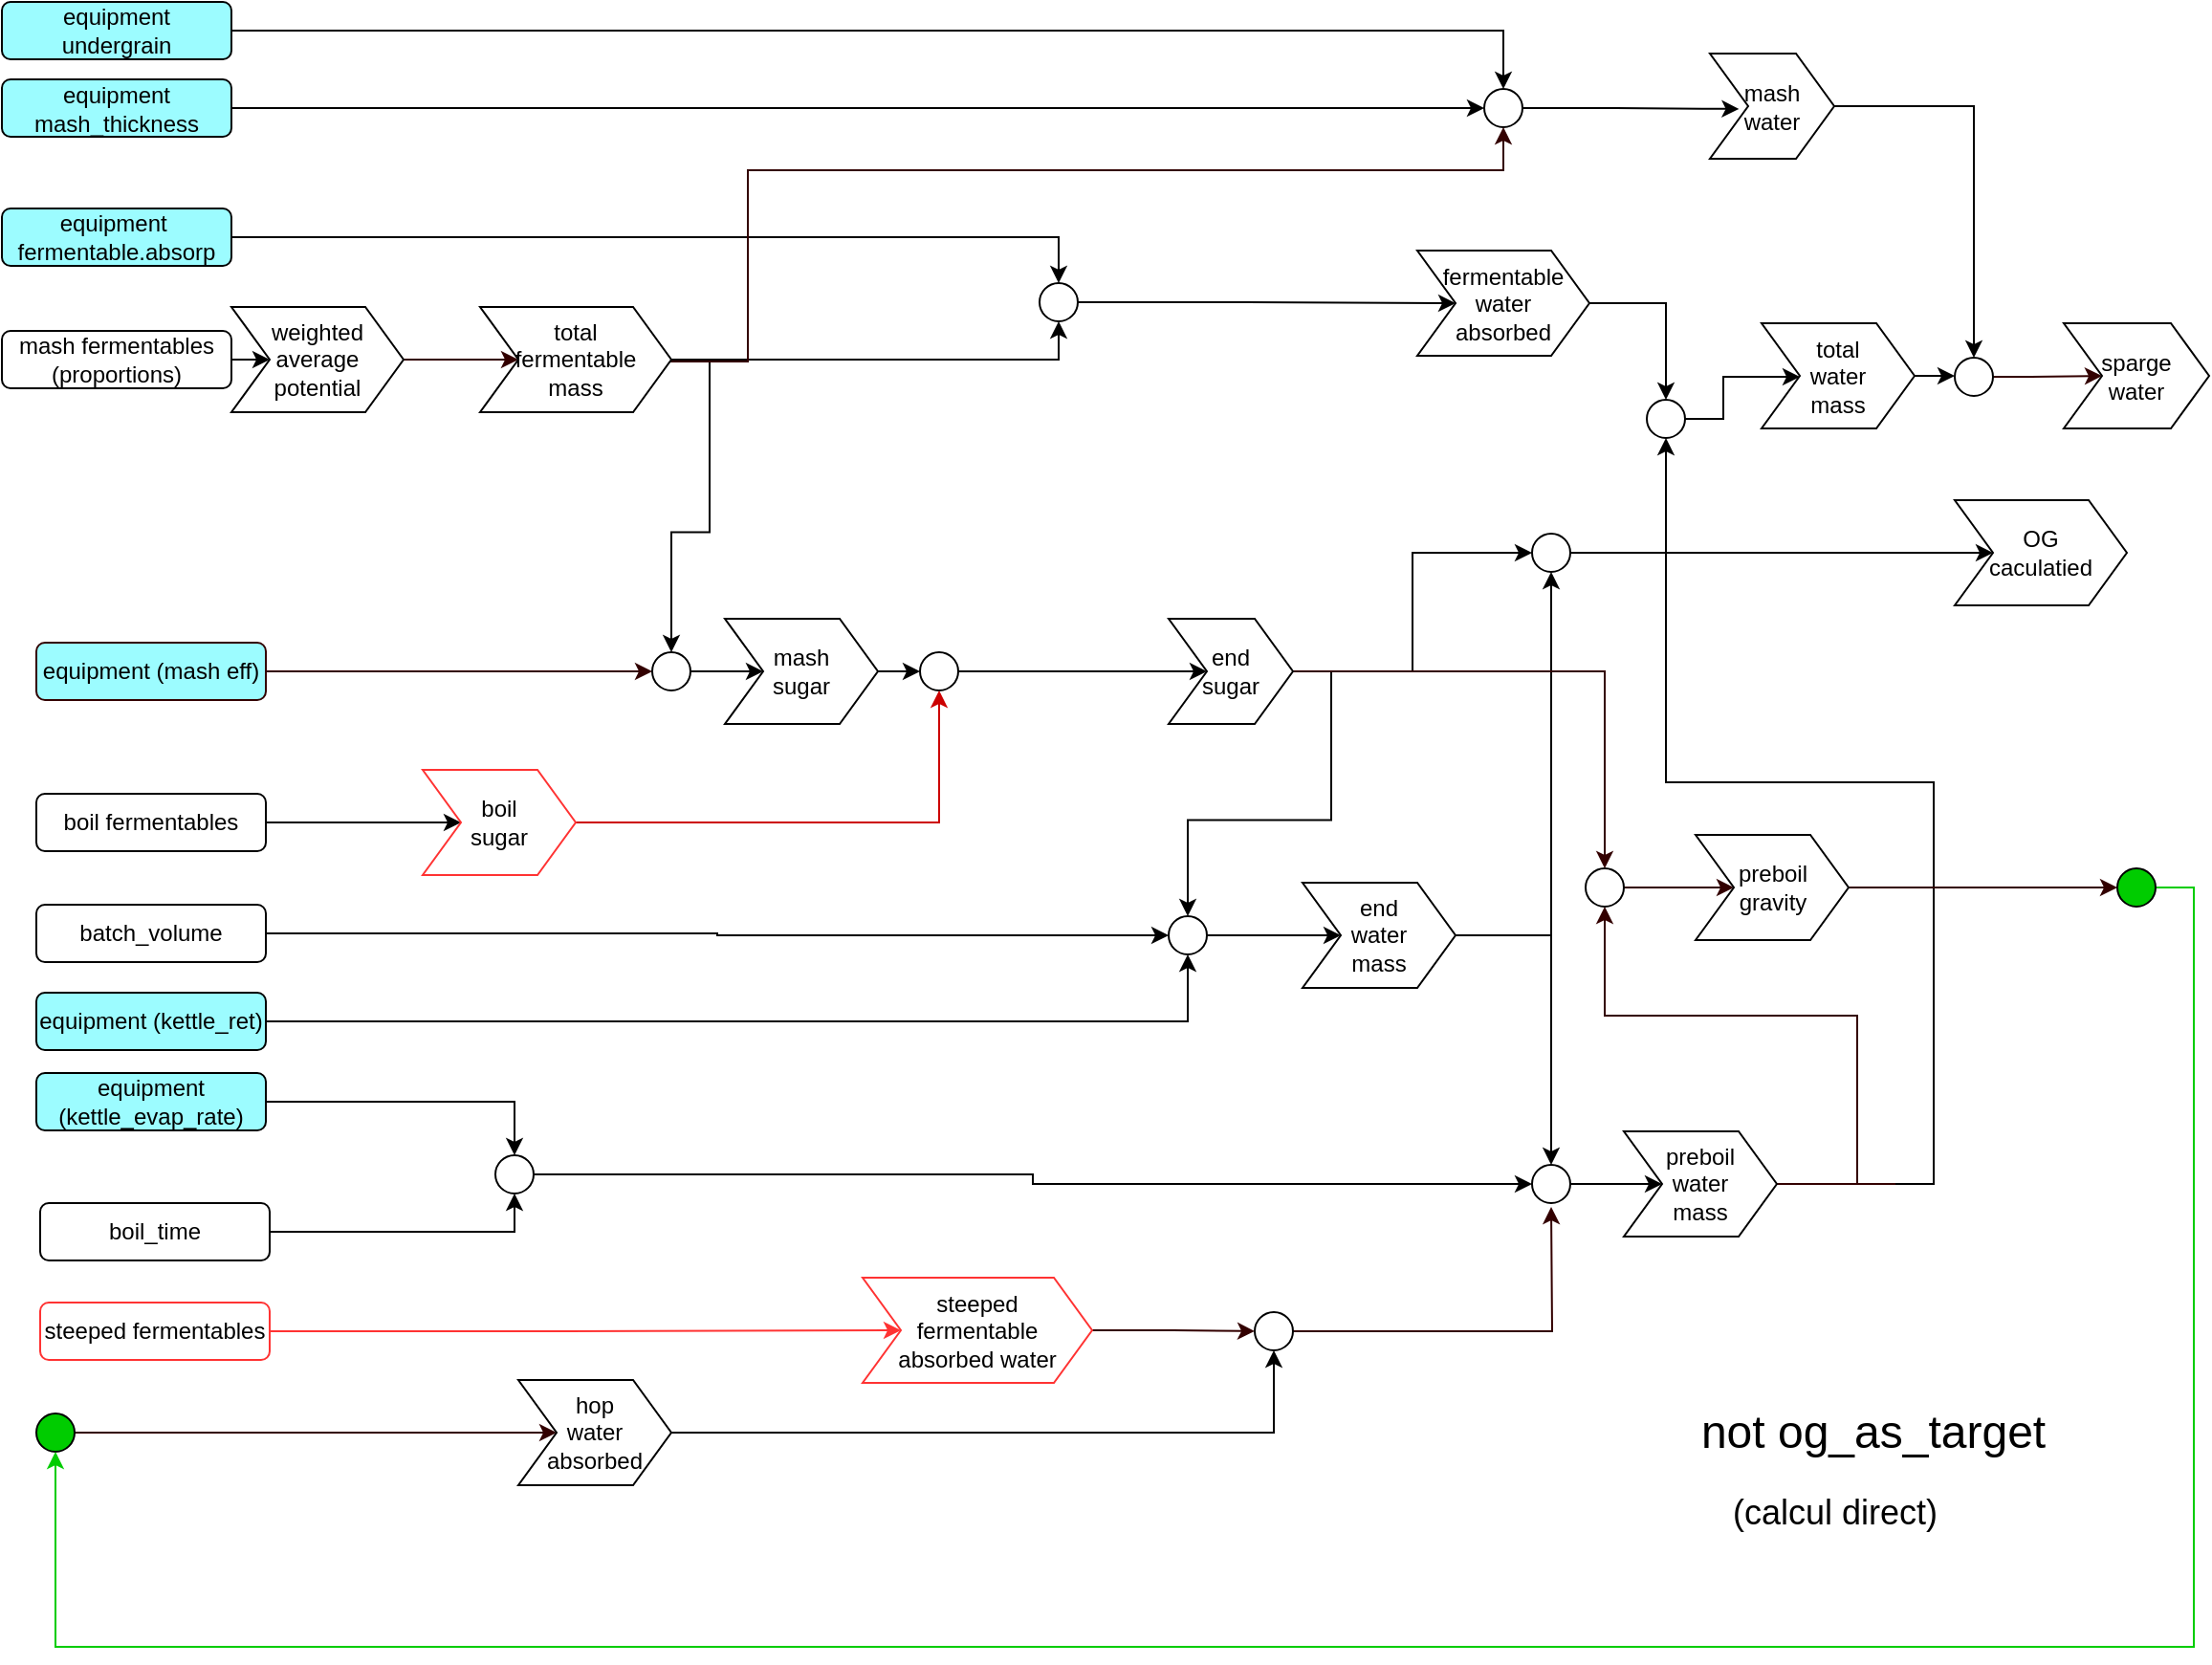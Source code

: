 <mxfile version="20.8.10" type="device"><diagram name="Page-1" id="UK92FLJM5E5KRSDCl4uf"><mxGraphModel dx="6755" dy="1198" grid="1" gridSize="10" guides="1" tooltips="1" connect="1" arrows="1" fold="1" page="1" pageScale="1" pageWidth="4681" pageHeight="3300" math="0" shadow="0"><root><mxCell id="0"/><mxCell id="1" parent="0"/><mxCell id="c7yQiRb9yZstu8F2rjs9-20" style="edgeStyle=orthogonalEdgeStyle;rounded=0;orthogonalLoop=1;jettySize=auto;html=1;exitX=1;exitY=0.5;exitDx=0;exitDy=0;entryX=0;entryY=0.5;entryDx=0;entryDy=0;" parent="1" source="toqTpZiouw5fdcBFC_iM-5" target="toqTpZiouw5fdcBFC_iM-24" edge="1"><mxGeometry relative="1" as="geometry"/></mxCell><mxCell id="toqTpZiouw5fdcBFC_iM-5" value="batch_volume" style="rounded=1;whiteSpace=wrap;html=1;" parent="1" vertex="1"><mxGeometry x="-122" y="502" width="120" height="30" as="geometry"/></mxCell><mxCell id="zL6QI6eJ9QUYNzku-x-0-8" style="edgeStyle=orthogonalEdgeStyle;rounded=0;orthogonalLoop=1;jettySize=auto;html=1;exitX=1;exitY=0.5;exitDx=0;exitDy=0;" parent="1" source="c7yQiRb9yZstu8F2rjs9-13" target="toqTpZiouw5fdcBFC_iM-24" edge="1"><mxGeometry relative="1" as="geometry"><mxPoint x="560" y="338" as="sourcePoint"/></mxGeometry></mxCell><mxCell id="zL6QI6eJ9QUYNzku-x-0-37" style="edgeStyle=orthogonalEdgeStyle;rounded=0;orthogonalLoop=1;jettySize=auto;html=1;exitX=1;exitY=0.5;exitDx=0;exitDy=0;entryX=0;entryY=0.5;entryDx=0;entryDy=0;" parent="1" source="c7yQiRb9yZstu8F2rjs9-13" target="toqTpZiouw5fdcBFC_iM-56" edge="1"><mxGeometry relative="1" as="geometry"><mxPoint x="560" y="338" as="sourcePoint"/></mxGeometry></mxCell><mxCell id="zL6QI6eJ9QUYNzku-x-0-2" style="edgeStyle=orthogonalEdgeStyle;rounded=0;orthogonalLoop=1;jettySize=auto;html=1;exitX=1;exitY=0.5;exitDx=0;exitDy=0;entryX=0.5;entryY=1;entryDx=0;entryDy=0;" parent="1" source="toqTpZiouw5fdcBFC_iM-9" target="toqTpZiouw5fdcBFC_iM-24" edge="1"><mxGeometry relative="1" as="geometry"><mxPoint x="598" y="378" as="targetPoint"/></mxGeometry></mxCell><mxCell id="toqTpZiouw5fdcBFC_iM-9" value="equipment (kettle_ret)" style="rounded=1;whiteSpace=wrap;html=1;fillColor=#9CFCFF;" parent="1" vertex="1"><mxGeometry x="-122" y="548" width="120" height="30" as="geometry"/></mxCell><mxCell id="zL6QI6eJ9QUYNzku-x-0-30" style="edgeStyle=orthogonalEdgeStyle;rounded=0;orthogonalLoop=1;jettySize=auto;html=1;exitX=1;exitY=0.5;exitDx=0;exitDy=0;" parent="1" source="toqTpZiouw5fdcBFC_iM-16" target="c7yQiRb9yZstu8F2rjs9-8" edge="1"><mxGeometry relative="1" as="geometry"><mxPoint x="500" y="198.0" as="targetPoint"/></mxGeometry></mxCell><mxCell id="toqTpZiouw5fdcBFC_iM-16" value="" style="ellipse;whiteSpace=wrap;html=1;aspect=fixed;" parent="1" vertex="1"><mxGeometry x="402.5" y="177" width="20" height="20" as="geometry"/></mxCell><mxCell id="zL6QI6eJ9QUYNzku-x-0-4" style="edgeStyle=orthogonalEdgeStyle;rounded=0;orthogonalLoop=1;jettySize=auto;html=1;exitX=1;exitY=0.5;exitDx=0;exitDy=0;entryX=0;entryY=0.5;entryDx=0;entryDy=0;" parent="1" source="toqTpZiouw5fdcBFC_iM-22" target="c7yQiRb9yZstu8F2rjs9-25" edge="1"><mxGeometry relative="1" as="geometry"><mxPoint x="48" y="459" as="targetPoint"/></mxGeometry></mxCell><mxCell id="toqTpZiouw5fdcBFC_iM-22" value="boil fermentables" style="rounded=1;whiteSpace=wrap;html=1;" parent="1" vertex="1"><mxGeometry x="-122" y="444" width="120" height="30" as="geometry"/></mxCell><mxCell id="c7yQiRb9yZstu8F2rjs9-2" style="edgeStyle=orthogonalEdgeStyle;rounded=0;orthogonalLoop=1;jettySize=auto;html=1;exitX=1;exitY=0.5;exitDx=0;exitDy=0;entryX=0;entryY=0.5;entryDx=0;entryDy=0;" parent="1" source="c7yQiRb9yZstu8F2rjs9-10" target="zL6QI6eJ9QUYNzku-x-0-3" edge="1"><mxGeometry relative="1" as="geometry"><mxPoint x="370" y="380" as="sourcePoint"/></mxGeometry></mxCell><mxCell id="zL6QI6eJ9QUYNzku-x-0-9" style="edgeStyle=orthogonalEdgeStyle;rounded=0;orthogonalLoop=1;jettySize=auto;html=1;exitX=1;exitY=0.5;exitDx=0;exitDy=0;entryX=0;entryY=0.5;entryDx=0;entryDy=0;" parent="1" source="toqTpZiouw5fdcBFC_iM-24" target="c7yQiRb9yZstu8F2rjs9-31" edge="1"><mxGeometry relative="1" as="geometry"><mxPoint x="535" y="518" as="targetPoint"/></mxGeometry></mxCell><mxCell id="toqTpZiouw5fdcBFC_iM-24" value="" style="ellipse;whiteSpace=wrap;html=1;aspect=fixed;" parent="1" vertex="1"><mxGeometry x="470" y="508" width="20" height="20" as="geometry"/></mxCell><mxCell id="uwnTgRkS1WWYYs-baZg_-2" style="edgeStyle=orthogonalEdgeStyle;rounded=0;orthogonalLoop=1;jettySize=auto;html=1;exitX=1;exitY=0.5;exitDx=0;exitDy=0;entryX=0;entryY=0.5;entryDx=0;entryDy=0;" parent="1" source="toqTpZiouw5fdcBFC_iM-31" target="c7yQiRb9yZstu8F2rjs9-1" edge="1"><mxGeometry relative="1" as="geometry"><mxPoint x="-2" y="228" as="targetPoint"/></mxGeometry></mxCell><mxCell id="toqTpZiouw5fdcBFC_iM-31" value="mash fermentables (proportions)" style="rounded=1;whiteSpace=wrap;html=1;" parent="1" vertex="1"><mxGeometry x="-140" y="202" width="120" height="30" as="geometry"/></mxCell><mxCell id="c7yQiRb9yZstu8F2rjs9-27" style="edgeStyle=orthogonalEdgeStyle;rounded=0;orthogonalLoop=1;jettySize=auto;html=1;exitX=1;exitY=0.5;exitDx=0;exitDy=0;entryX=0;entryY=0.5;entryDx=0;entryDy=0;strokeColor=#330000;" parent="1" source="toqTpZiouw5fdcBFC_iM-32" target="toqTpZiouw5fdcBFC_iM-33" edge="1"><mxGeometry relative="1" as="geometry"/></mxCell><mxCell id="toqTpZiouw5fdcBFC_iM-32" value="equipment (mash eff)" style="rounded=1;whiteSpace=wrap;html=1;fillColor=#9CFCFF;strokeColor=#330000;" parent="1" vertex="1"><mxGeometry x="-122" y="365" width="120" height="30" as="geometry"/></mxCell><mxCell id="uwnTgRkS1WWYYs-baZg_-6" style="edgeStyle=orthogonalEdgeStyle;rounded=0;orthogonalLoop=1;jettySize=auto;html=1;exitX=1;exitY=0.5;exitDx=0;exitDy=0;entryX=0;entryY=0.5;entryDx=0;entryDy=0;" parent="1" source="toqTpZiouw5fdcBFC_iM-33" target="c7yQiRb9yZstu8F2rjs9-10" edge="1"><mxGeometry relative="1" as="geometry"><mxPoint x="292" y="381" as="targetPoint"/></mxGeometry></mxCell><mxCell id="toqTpZiouw5fdcBFC_iM-33" value="" style="ellipse;whiteSpace=wrap;html=1;aspect=fixed;" parent="1" vertex="1"><mxGeometry x="200" y="370" width="20" height="20" as="geometry"/></mxCell><mxCell id="uwnTgRkS1WWYYs-baZg_-4" style="edgeStyle=orthogonalEdgeStyle;rounded=0;orthogonalLoop=1;jettySize=auto;html=1;exitX=1;exitY=0.5;exitDx=0;exitDy=0;entryX=0.5;entryY=0;entryDx=0;entryDy=0;" parent="1" source="c7yQiRb9yZstu8F2rjs9-3" target="toqTpZiouw5fdcBFC_iM-33" edge="1"><mxGeometry relative="1" as="geometry"><mxPoint x="189.0" y="248" as="sourcePoint"/></mxGeometry></mxCell><mxCell id="zL6QI6eJ9QUYNzku-x-0-29" style="edgeStyle=orthogonalEdgeStyle;rounded=0;orthogonalLoop=1;jettySize=auto;html=1;exitX=1;exitY=0.5;exitDx=0;exitDy=0;entryX=0.5;entryY=1;entryDx=0;entryDy=0;" parent="1" source="c7yQiRb9yZstu8F2rjs9-3" target="toqTpZiouw5fdcBFC_iM-16" edge="1"><mxGeometry relative="1" as="geometry"><mxPoint x="189.0" y="248" as="sourcePoint"/></mxGeometry></mxCell><mxCell id="zL6QI6eJ9QUYNzku-x-0-13" style="edgeStyle=orthogonalEdgeStyle;rounded=0;orthogonalLoop=1;jettySize=auto;html=1;exitX=1;exitY=0.5;exitDx=0;exitDy=0;entryX=0.5;entryY=0;entryDx=0;entryDy=0;" parent="1" source="c7yQiRb9yZstu8F2rjs9-31" target="zL6QI6eJ9QUYNzku-x-0-12" edge="1"><mxGeometry relative="1" as="geometry"><mxPoint x="605.0" y="518" as="sourcePoint"/></mxGeometry></mxCell><mxCell id="zL6QI6eJ9QUYNzku-x-0-38" style="edgeStyle=orthogonalEdgeStyle;rounded=0;orthogonalLoop=1;jettySize=auto;html=1;exitX=1;exitY=0.5;exitDx=0;exitDy=0;entryX=0.5;entryY=1;entryDx=0;entryDy=0;" parent="1" source="c7yQiRb9yZstu8F2rjs9-31" target="toqTpZiouw5fdcBFC_iM-56" edge="1"><mxGeometry relative="1" as="geometry"><mxPoint x="880" y="378" as="targetPoint"/><mxPoint x="605.0" y="518" as="sourcePoint"/><Array as="points"><mxPoint x="670" y="518"/></Array></mxGeometry></mxCell><mxCell id="toqTpZiouw5fdcBFC_iM-69" style="edgeStyle=orthogonalEdgeStyle;rounded=0;orthogonalLoop=1;jettySize=auto;html=1;exitX=1;exitY=0.5;exitDx=0;exitDy=0;entryX=0.5;entryY=0;entryDx=0;entryDy=0;" parent="1" source="c7yQiRb9yZstu8F2rjs9-8" target="toqTpZiouw5fdcBFC_iM-68" edge="1"><mxGeometry relative="1" as="geometry"><mxPoint x="560" y="198.0" as="sourcePoint"/></mxGeometry></mxCell><mxCell id="zL6QI6eJ9QUYNzku-x-0-28" style="edgeStyle=orthogonalEdgeStyle;rounded=0;orthogonalLoop=1;jettySize=auto;html=1;exitX=1;exitY=0.5;exitDx=0;exitDy=0;" parent="1" source="toqTpZiouw5fdcBFC_iM-55" target="toqTpZiouw5fdcBFC_iM-16" edge="1"><mxGeometry relative="1" as="geometry"/></mxCell><mxCell id="toqTpZiouw5fdcBFC_iM-55" value="equipment&amp;nbsp;&lt;br&gt;fermentable.absorp&lt;br&gt;" style="rounded=1;whiteSpace=wrap;html=1;fillColor=#9CFCFF;" parent="1" vertex="1"><mxGeometry x="-140" y="138" width="120" height="30" as="geometry"/></mxCell><mxCell id="zL6QI6eJ9QUYNzku-x-0-40" style="edgeStyle=orthogonalEdgeStyle;rounded=0;orthogonalLoop=1;jettySize=auto;html=1;exitX=1;exitY=0.5;exitDx=0;exitDy=0;" parent="1" source="toqTpZiouw5fdcBFC_iM-56" target="c7yQiRb9yZstu8F2rjs9-19" edge="1"><mxGeometry relative="1" as="geometry"><mxPoint x="870.0" y="338" as="targetPoint"/></mxGeometry></mxCell><mxCell id="toqTpZiouw5fdcBFC_iM-56" value="" style="ellipse;whiteSpace=wrap;html=1;aspect=fixed;" parent="1" vertex="1"><mxGeometry x="660" y="308" width="20" height="20" as="geometry"/></mxCell><mxCell id="zL6QI6eJ9QUYNzku-x-0-17" style="edgeStyle=orthogonalEdgeStyle;rounded=0;orthogonalLoop=1;jettySize=auto;html=1;exitX=1;exitY=0.5;exitDx=0;exitDy=0;entryX=0.5;entryY=0;entryDx=0;entryDy=0;" parent="1" source="toqTpZiouw5fdcBFC_iM-60" target="Nu3i2_rFIeKhpyWqW1h5-23" edge="1"><mxGeometry relative="1" as="geometry"/></mxCell><mxCell id="toqTpZiouw5fdcBFC_iM-60" value="equipment (kettle_evap_rate)" style="rounded=1;whiteSpace=wrap;html=1;fillColor=#9CFCFF;" parent="1" vertex="1"><mxGeometry x="-122" y="590" width="120" height="30" as="geometry"/></mxCell><mxCell id="zL6QI6eJ9QUYNzku-x-0-18" style="edgeStyle=orthogonalEdgeStyle;rounded=0;orthogonalLoop=1;jettySize=auto;html=1;exitX=1;exitY=0.5;exitDx=0;exitDy=0;entryX=0.5;entryY=1;entryDx=0;entryDy=0;" parent="1" source="toqTpZiouw5fdcBFC_iM-61" target="Nu3i2_rFIeKhpyWqW1h5-23" edge="1"><mxGeometry relative="1" as="geometry"/></mxCell><mxCell id="toqTpZiouw5fdcBFC_iM-61" value="boil_time" style="rounded=1;whiteSpace=wrap;html=1;" parent="1" vertex="1"><mxGeometry x="-120" y="658" width="120" height="30" as="geometry"/></mxCell><mxCell id="toqTpZiouw5fdcBFC_iM-70" style="edgeStyle=orthogonalEdgeStyle;rounded=0;orthogonalLoop=1;jettySize=auto;html=1;exitX=1;exitY=0.5;exitDx=0;exitDy=0;entryX=0.5;entryY=1;entryDx=0;entryDy=0;" parent="1" source="c7yQiRb9yZstu8F2rjs9-32" target="toqTpZiouw5fdcBFC_iM-68" edge="1"><mxGeometry relative="1" as="geometry"><Array as="points"><mxPoint x="850" y="648"/><mxPoint x="870" y="648"/><mxPoint x="870" y="438"/><mxPoint x="730" y="438"/></Array><mxPoint x="778" y="648" as="sourcePoint"/></mxGeometry></mxCell><mxCell id="_QiG28qDlxJxerxu8wbv-6" style="edgeStyle=orthogonalEdgeStyle;rounded=0;orthogonalLoop=1;jettySize=auto;html=1;exitX=1;exitY=0.5;exitDx=0;exitDy=0;entryX=0.5;entryY=1;entryDx=0;entryDy=0;strokeColor=#330000;" parent="1" source="c7yQiRb9yZstu8F2rjs9-32" target="_QiG28qDlxJxerxu8wbv-1" edge="1"><mxGeometry relative="1" as="geometry"><mxPoint x="778" y="648" as="sourcePoint"/><Array as="points"><mxPoint x="850" y="648"/><mxPoint x="830" y="648"/><mxPoint x="830" y="560"/><mxPoint x="698" y="560"/></Array></mxGeometry></mxCell><mxCell id="toqTpZiouw5fdcBFC_iM-73" style="edgeStyle=orthogonalEdgeStyle;rounded=0;orthogonalLoop=1;jettySize=auto;html=1;exitX=1;exitY=0.5;exitDx=0;exitDy=0;entryX=0;entryY=0.5;entryDx=0;entryDy=0;" parent="1" source="toqTpZiouw5fdcBFC_iM-68" target="c7yQiRb9yZstu8F2rjs9-17" edge="1"><mxGeometry relative="1" as="geometry"><mxPoint x="788" y="248" as="targetPoint"/><Array as="points"><mxPoint x="760" y="248"/><mxPoint x="760" y="226"/><mxPoint x="800" y="226"/></Array></mxGeometry></mxCell><mxCell id="toqTpZiouw5fdcBFC_iM-68" value="" style="ellipse;whiteSpace=wrap;html=1;aspect=fixed;" parent="1" vertex="1"><mxGeometry x="720" y="238" width="20" height="20" as="geometry"/></mxCell><mxCell id="toqTpZiouw5fdcBFC_iM-77" style="edgeStyle=orthogonalEdgeStyle;rounded=0;orthogonalLoop=1;jettySize=auto;html=1;exitX=1;exitY=0.5;exitDx=0;exitDy=0;entryX=0;entryY=0.5;entryDx=0;entryDy=0;" parent="1" source="toqTpZiouw5fdcBFC_iM-71" target="Nu3i2_rFIeKhpyWqW1h5-1" edge="1"><mxGeometry relative="1" as="geometry"><mxPoint x="748" y="238" as="targetPoint"/></mxGeometry></mxCell><mxCell id="toqTpZiouw5fdcBFC_iM-71" value="equipment&lt;br&gt;mash_thickness" style="rounded=1;whiteSpace=wrap;html=1;fillColor=#9CFCFF;" parent="1" vertex="1"><mxGeometry x="-140" y="70.5" width="120" height="30" as="geometry"/></mxCell><mxCell id="toqTpZiouw5fdcBFC_iM-76" style="edgeStyle=orthogonalEdgeStyle;rounded=0;orthogonalLoop=1;jettySize=auto;html=1;exitX=1;exitY=0.5;exitDx=0;exitDy=0;entryX=0;entryY=0.5;entryDx=0;entryDy=0;" parent="1" source="c7yQiRb9yZstu8F2rjs9-17" target="toqTpZiouw5fdcBFC_iM-74" edge="1"><mxGeometry relative="1" as="geometry"><mxPoint x="848" y="248" as="sourcePoint"/></mxGeometry></mxCell><mxCell id="2nvm1a71lcD0mOGB-sYt-1" style="edgeStyle=orthogonalEdgeStyle;rounded=0;orthogonalLoop=1;jettySize=auto;html=1;exitX=1;exitY=0.5;exitDx=0;exitDy=0;entryX=0;entryY=0.5;entryDx=0;entryDy=0;strokeColor=#330000;" parent="1" source="toqTpZiouw5fdcBFC_iM-74" target="c7yQiRb9yZstu8F2rjs9-18" edge="1"><mxGeometry relative="1" as="geometry"/></mxCell><mxCell id="toqTpZiouw5fdcBFC_iM-74" value="" style="ellipse;whiteSpace=wrap;html=1;aspect=fixed;" parent="1" vertex="1"><mxGeometry x="881" y="216" width="20" height="20" as="geometry"/></mxCell><mxCell id="Nu3i2_rFIeKhpyWqW1h5-14" style="edgeStyle=orthogonalEdgeStyle;rounded=0;orthogonalLoop=1;jettySize=auto;html=1;exitX=1;exitY=0.5;exitDx=0;exitDy=0;entryX=0.5;entryY=0;entryDx=0;entryDy=0;" parent="1" source="c7yQiRb9yZstu8F2rjs9-15" target="toqTpZiouw5fdcBFC_iM-74" edge="1"><mxGeometry relative="1" as="geometry"><mxPoint x="807" y="83.0" as="sourcePoint"/></mxGeometry></mxCell><mxCell id="Nu3i2_rFIeKhpyWqW1h5-12" style="edgeStyle=orthogonalEdgeStyle;rounded=0;orthogonalLoop=1;jettySize=auto;html=1;exitX=1;exitY=0.5;exitDx=0;exitDy=0;entryX=0.234;entryY=0.527;entryDx=0;entryDy=0;entryPerimeter=0;" parent="1" source="Nu3i2_rFIeKhpyWqW1h5-1" target="c7yQiRb9yZstu8F2rjs9-15" edge="1"><mxGeometry relative="1" as="geometry"><mxPoint x="747" y="83.0" as="targetPoint"/></mxGeometry></mxCell><mxCell id="Nu3i2_rFIeKhpyWqW1h5-1" value="" style="ellipse;whiteSpace=wrap;html=1;aspect=fixed;" parent="1" vertex="1"><mxGeometry x="635" y="75.5" width="20" height="20" as="geometry"/></mxCell><mxCell id="Nu3i2_rFIeKhpyWqW1h5-10" style="edgeStyle=orthogonalEdgeStyle;rounded=0;orthogonalLoop=1;jettySize=auto;html=1;exitX=1;exitY=0.5;exitDx=0;exitDy=0;entryX=0.5;entryY=0;entryDx=0;entryDy=0;" parent="1" source="Nu3i2_rFIeKhpyWqW1h5-4" target="Nu3i2_rFIeKhpyWqW1h5-1" edge="1"><mxGeometry relative="1" as="geometry"/></mxCell><mxCell id="Nu3i2_rFIeKhpyWqW1h5-4" value="equipment&lt;br&gt;undergrain" style="rounded=1;whiteSpace=wrap;html=1;fillColor=#9CFCFF;" parent="1" vertex="1"><mxGeometry x="-140" y="30" width="120" height="30" as="geometry"/></mxCell><mxCell id="c7yQiRb9yZstu8F2rjs9-29" style="edgeStyle=orthogonalEdgeStyle;rounded=0;orthogonalLoop=1;jettySize=auto;html=1;exitX=1;exitY=0.5;exitDx=0;exitDy=0;entryX=0;entryY=0.5;entryDx=0;entryDy=0;strokeColor=#330000;" parent="1" source="Nu3i2_rFIeKhpyWqW1h5-20" target="c7yQiRb9yZstu8F2rjs9-28" edge="1"><mxGeometry relative="1" as="geometry"/></mxCell><mxCell id="Nu3i2_rFIeKhpyWqW1h5-20" value="" style="ellipse;whiteSpace=wrap;html=1;aspect=fixed;rotation=0;fillColor=#00CC00;" parent="1" vertex="1"><mxGeometry x="-122" y="768" width="20" height="20" as="geometry"/></mxCell><mxCell id="zL6QI6eJ9QUYNzku-x-0-22" style="edgeStyle=orthogonalEdgeStyle;rounded=0;orthogonalLoop=1;jettySize=auto;html=1;exitX=1;exitY=0.5;exitDx=0;exitDy=0;entryX=0.5;entryY=1;entryDx=0;entryDy=0;" parent="1" source="c7yQiRb9yZstu8F2rjs9-28" target="2nvm1a71lcD0mOGB-sYt-7" edge="1"><mxGeometry relative="1" as="geometry"><mxPoint x="318" y="778" as="sourcePoint"/></mxGeometry></mxCell><mxCell id="zL6QI6eJ9QUYNzku-x-0-20" style="edgeStyle=orthogonalEdgeStyle;rounded=0;orthogonalLoop=1;jettySize=auto;html=1;exitX=1;exitY=0.5;exitDx=0;exitDy=0;entryX=0;entryY=0.5;entryDx=0;entryDy=0;" parent="1" source="Nu3i2_rFIeKhpyWqW1h5-23" target="zL6QI6eJ9QUYNzku-x-0-12" edge="1"><mxGeometry relative="1" as="geometry"><mxPoint x="228" y="648" as="targetPoint"/></mxGeometry></mxCell><mxCell id="Nu3i2_rFIeKhpyWqW1h5-23" value="" style="ellipse;whiteSpace=wrap;html=1;aspect=fixed;" parent="1" vertex="1"><mxGeometry x="118" y="633" width="20" height="20" as="geometry"/></mxCell><mxCell id="zL6QI6eJ9QUYNzku-x-0-6" style="edgeStyle=orthogonalEdgeStyle;rounded=0;orthogonalLoop=1;jettySize=auto;html=1;exitX=1;exitY=0.5;exitDx=0;exitDy=0;" parent="1" source="zL6QI6eJ9QUYNzku-x-0-3" target="c7yQiRb9yZstu8F2rjs9-13" edge="1"><mxGeometry relative="1" as="geometry"><mxPoint x="400" y="380" as="targetPoint"/></mxGeometry></mxCell><mxCell id="zL6QI6eJ9QUYNzku-x-0-3" value="" style="ellipse;whiteSpace=wrap;html=1;aspect=fixed;" parent="1" vertex="1"><mxGeometry x="340" y="370" width="20" height="20" as="geometry"/></mxCell><mxCell id="zL6QI6eJ9QUYNzku-x-0-23" style="edgeStyle=orthogonalEdgeStyle;rounded=0;orthogonalLoop=1;jettySize=auto;html=1;exitX=1;exitY=0.5;exitDx=0;exitDy=0;entryX=0;entryY=0.5;entryDx=0;entryDy=0;" parent="1" source="zL6QI6eJ9QUYNzku-x-0-12" target="c7yQiRb9yZstu8F2rjs9-32" edge="1"><mxGeometry relative="1" as="geometry"><mxPoint x="708" y="648" as="targetPoint"/></mxGeometry></mxCell><mxCell id="zL6QI6eJ9QUYNzku-x-0-12" value="" style="ellipse;whiteSpace=wrap;html=1;aspect=fixed;rotation=0;" parent="1" vertex="1"><mxGeometry x="659.997" y="637.997" width="20" height="20" as="geometry"/></mxCell><mxCell id="TeiNZiW7qbtSY1QxX8Te-1" value="not og_as_target" style="text;html=1;align=center;verticalAlign=middle;resizable=0;points=[];autosize=1;strokeColor=none;fillColor=none;fontSize=24;" parent="1" vertex="1"><mxGeometry x="738" y="758" width="200" height="40" as="geometry"/></mxCell><mxCell id="TeiNZiW7qbtSY1QxX8Te-4" value="&lt;font style=&quot;font-size: 18px;&quot;&gt;(calcul direct)&lt;/font&gt;" style="text;html=1;align=center;verticalAlign=middle;resizable=0;points=[];autosize=1;strokeColor=none;fillColor=none;fontSize=24;" parent="1" vertex="1"><mxGeometry x="753" y="798" width="130" height="40" as="geometry"/></mxCell><mxCell id="_QiG28qDlxJxerxu8wbv-5" style="edgeStyle=orthogonalEdgeStyle;rounded=0;orthogonalLoop=1;jettySize=auto;html=1;exitX=1;exitY=0.5;exitDx=0;exitDy=0;entryX=0;entryY=0.5;entryDx=0;entryDy=0;strokeColor=#330000;" parent="1" source="_QiG28qDlxJxerxu8wbv-1" target="c7yQiRb9yZstu8F2rjs9-30" edge="1"><mxGeometry relative="1" as="geometry"><mxPoint x="758" y="503" as="targetPoint"/></mxGeometry></mxCell><mxCell id="_QiG28qDlxJxerxu8wbv-1" value="" style="ellipse;whiteSpace=wrap;html=1;aspect=fixed;" parent="1" vertex="1"><mxGeometry x="688" y="483" width="20" height="20" as="geometry"/></mxCell><mxCell id="hbeyoSCymLGnHPzFHWWQ-2" style="edgeStyle=orthogonalEdgeStyle;rounded=0;orthogonalLoop=1;jettySize=auto;html=1;exitX=1;exitY=0.5;exitDx=0;exitDy=0;entryX=0.5;entryY=1;entryDx=0;entryDy=0;strokeColor=#CC0000;" parent="1" source="c7yQiRb9yZstu8F2rjs9-25" target="zL6QI6eJ9QUYNzku-x-0-3" edge="1"><mxGeometry relative="1" as="geometry"><mxPoint x="118" y="459" as="sourcePoint"/></mxGeometry></mxCell><mxCell id="c7yQiRb9yZstu8F2rjs9-26" style="edgeStyle=orthogonalEdgeStyle;rounded=0;orthogonalLoop=1;jettySize=auto;html=1;exitX=1;exitY=0.5;exitDx=0;exitDy=0;strokeColor=#330000;" parent="1" source="c7yQiRb9yZstu8F2rjs9-1" target="c7yQiRb9yZstu8F2rjs9-3" edge="1"><mxGeometry relative="1" as="geometry"/></mxCell><mxCell id="c7yQiRb9yZstu8F2rjs9-1" value="weighted&lt;br&gt;average&lt;br&gt;potential" style="shape=step;perimeter=stepPerimeter;whiteSpace=wrap;html=1;fixedSize=1;" parent="1" vertex="1"><mxGeometry x="-20" y="189.5" width="90" height="55" as="geometry"/></mxCell><mxCell id="c7yQiRb9yZstu8F2rjs9-24" style="edgeStyle=orthogonalEdgeStyle;rounded=0;orthogonalLoop=1;jettySize=auto;html=1;exitX=1;exitY=0.5;exitDx=0;exitDy=0;entryX=0.5;entryY=1;entryDx=0;entryDy=0;strokeColor=#330000;" parent="1" source="c7yQiRb9yZstu8F2rjs9-3" target="Nu3i2_rFIeKhpyWqW1h5-1" edge="1"><mxGeometry relative="1" as="geometry"><Array as="points"><mxPoint x="210" y="218"/><mxPoint x="250" y="218"/><mxPoint x="250" y="118"/><mxPoint x="645" y="118"/></Array></mxGeometry></mxCell><mxCell id="c7yQiRb9yZstu8F2rjs9-3" value="total&lt;br&gt;fermentable&lt;br&gt;mass" style="shape=step;perimeter=stepPerimeter;whiteSpace=wrap;html=1;fixedSize=1;" parent="1" vertex="1"><mxGeometry x="110" y="189.5" width="100" height="55" as="geometry"/></mxCell><mxCell id="c7yQiRb9yZstu8F2rjs9-8" value="fermentable&lt;br&gt;water&lt;br&gt;absorbed" style="shape=step;perimeter=stepPerimeter;whiteSpace=wrap;html=1;fixedSize=1;" parent="1" vertex="1"><mxGeometry x="600" y="160" width="90" height="55" as="geometry"/></mxCell><mxCell id="c7yQiRb9yZstu8F2rjs9-10" value="mash&lt;br&gt;sugar" style="shape=step;perimeter=stepPerimeter;whiteSpace=wrap;html=1;fixedSize=1;" parent="1" vertex="1"><mxGeometry x="238" y="352.5" width="80" height="55" as="geometry"/></mxCell><mxCell id="c7yQiRb9yZstu8F2rjs9-21" style="edgeStyle=orthogonalEdgeStyle;rounded=0;orthogonalLoop=1;jettySize=auto;html=1;exitX=1;exitY=0.5;exitDx=0;exitDy=0;entryX=0.5;entryY=0;entryDx=0;entryDy=0;strokeColor=#330000;" parent="1" source="c7yQiRb9yZstu8F2rjs9-13" target="_QiG28qDlxJxerxu8wbv-1" edge="1"><mxGeometry relative="1" as="geometry"><Array as="points"><mxPoint x="698" y="380"/></Array></mxGeometry></mxCell><mxCell id="c7yQiRb9yZstu8F2rjs9-13" value="end&lt;br&gt;sugar" style="shape=step;perimeter=stepPerimeter;whiteSpace=wrap;html=1;fixedSize=1;" parent="1" vertex="1"><mxGeometry x="470" y="352.5" width="65" height="55" as="geometry"/></mxCell><mxCell id="c7yQiRb9yZstu8F2rjs9-15" value="mash&lt;br&gt;water" style="shape=step;perimeter=stepPerimeter;whiteSpace=wrap;html=1;fixedSize=1;" parent="1" vertex="1"><mxGeometry x="753" y="57" width="65" height="55" as="geometry"/></mxCell><mxCell id="c7yQiRb9yZstu8F2rjs9-17" value="total&lt;br&gt;water&lt;br&gt;mass" style="shape=step;perimeter=stepPerimeter;whiteSpace=wrap;html=1;fixedSize=1;" parent="1" vertex="1"><mxGeometry x="780" y="198" width="80" height="55" as="geometry"/></mxCell><mxCell id="c7yQiRb9yZstu8F2rjs9-18" value="sparge&lt;br&gt;water" style="shape=step;perimeter=stepPerimeter;whiteSpace=wrap;html=1;fixedSize=1;" parent="1" vertex="1"><mxGeometry x="938" y="198" width="76" height="55" as="geometry"/></mxCell><mxCell id="c7yQiRb9yZstu8F2rjs9-19" value="OG&lt;br&gt;caculatied" style="shape=step;perimeter=stepPerimeter;whiteSpace=wrap;html=1;fixedSize=1;" parent="1" vertex="1"><mxGeometry x="881" y="290.5" width="90" height="55" as="geometry"/></mxCell><mxCell id="c7yQiRb9yZstu8F2rjs9-25" value="boil&lt;br&gt;sugar" style="shape=step;perimeter=stepPerimeter;whiteSpace=wrap;html=1;fixedSize=1;strokeColor=#FF3333;" parent="1" vertex="1"><mxGeometry x="80" y="431.5" width="80" height="55" as="geometry"/></mxCell><mxCell id="c7yQiRb9yZstu8F2rjs9-28" value="hop&lt;br&gt;water&lt;br&gt;absorbed" style="shape=step;perimeter=stepPerimeter;whiteSpace=wrap;html=1;fixedSize=1;" parent="1" vertex="1"><mxGeometry x="130" y="750.5" width="80" height="55" as="geometry"/></mxCell><mxCell id="2nvm1a71lcD0mOGB-sYt-4" style="edgeStyle=orthogonalEdgeStyle;rounded=0;orthogonalLoop=1;jettySize=auto;html=1;exitX=1;exitY=0.5;exitDx=0;exitDy=0;entryX=0;entryY=0.5;entryDx=0;entryDy=0;strokeColor=#330000;" parent="1" source="c7yQiRb9yZstu8F2rjs9-30" target="2nvm1a71lcD0mOGB-sYt-3" edge="1"><mxGeometry relative="1" as="geometry"/></mxCell><mxCell id="c7yQiRb9yZstu8F2rjs9-30" value="preboil&lt;br&gt;gravity" style="shape=step;perimeter=stepPerimeter;whiteSpace=wrap;html=1;fixedSize=1;" parent="1" vertex="1"><mxGeometry x="745.5" y="465.5" width="80" height="55" as="geometry"/></mxCell><mxCell id="c7yQiRb9yZstu8F2rjs9-31" value="end&lt;br&gt;water&lt;br&gt;mass" style="shape=step;perimeter=stepPerimeter;whiteSpace=wrap;html=1;fixedSize=1;" parent="1" vertex="1"><mxGeometry x="540" y="490.5" width="80" height="55" as="geometry"/></mxCell><mxCell id="c7yQiRb9yZstu8F2rjs9-32" value="preboil&lt;br&gt;water&lt;br&gt;mass" style="shape=step;perimeter=stepPerimeter;whiteSpace=wrap;html=1;fixedSize=1;" parent="1" vertex="1"><mxGeometry x="708" y="620.5" width="80" height="55" as="geometry"/></mxCell><mxCell id="2nvm1a71lcD0mOGB-sYt-6" style="edgeStyle=orthogonalEdgeStyle;rounded=0;orthogonalLoop=1;jettySize=auto;html=1;exitX=1;exitY=0.5;exitDx=0;exitDy=0;strokeColor=#FF3333;entryX=0;entryY=0.5;entryDx=0;entryDy=0;" parent="1" source="2nvm1a71lcD0mOGB-sYt-2" target="2nvm1a71lcD0mOGB-sYt-9" edge="1"><mxGeometry relative="1" as="geometry"><mxPoint x="600" y="690" as="targetPoint"/></mxGeometry></mxCell><mxCell id="2nvm1a71lcD0mOGB-sYt-2" value="steeped fermentables" style="rounded=1;whiteSpace=wrap;html=1;strokeColor=#FF3333;" parent="1" vertex="1"><mxGeometry x="-120" y="710" width="120" height="30" as="geometry"/></mxCell><mxCell id="2nvm1a71lcD0mOGB-sYt-5" style="edgeStyle=orthogonalEdgeStyle;rounded=0;orthogonalLoop=1;jettySize=auto;html=1;exitX=1;exitY=0.5;exitDx=0;exitDy=0;entryX=0.5;entryY=1;entryDx=0;entryDy=0;strokeColor=#00CC00;" parent="1" source="2nvm1a71lcD0mOGB-sYt-3" target="Nu3i2_rFIeKhpyWqW1h5-20" edge="1"><mxGeometry relative="1" as="geometry"><Array as="points"><mxPoint x="1006" y="493"/><mxPoint x="1006" y="890"/><mxPoint x="-112" y="890"/></Array></mxGeometry></mxCell><mxCell id="2nvm1a71lcD0mOGB-sYt-3" value="" style="ellipse;whiteSpace=wrap;html=1;aspect=fixed;rotation=0;fillColor=#00CC00;" parent="1" vertex="1"><mxGeometry x="966" y="483" width="20" height="20" as="geometry"/></mxCell><mxCell id="2nvm1a71lcD0mOGB-sYt-8" style="edgeStyle=orthogonalEdgeStyle;rounded=0;orthogonalLoop=1;jettySize=auto;html=1;exitX=1;exitY=0.5;exitDx=0;exitDy=0;strokeColor=#330000;" parent="1" source="2nvm1a71lcD0mOGB-sYt-7" edge="1"><mxGeometry relative="1" as="geometry"><mxPoint x="670" y="660" as="targetPoint"/></mxGeometry></mxCell><mxCell id="2nvm1a71lcD0mOGB-sYt-7" value="" style="ellipse;whiteSpace=wrap;html=1;aspect=fixed;rotation=0;" parent="1" vertex="1"><mxGeometry x="515" y="715" width="20" height="20" as="geometry"/></mxCell><mxCell id="2nvm1a71lcD0mOGB-sYt-10" style="edgeStyle=orthogonalEdgeStyle;rounded=0;orthogonalLoop=1;jettySize=auto;html=1;exitX=1;exitY=0.5;exitDx=0;exitDy=0;entryX=0;entryY=0.5;entryDx=0;entryDy=0;strokeColor=#330000;" parent="1" source="2nvm1a71lcD0mOGB-sYt-9" target="2nvm1a71lcD0mOGB-sYt-7" edge="1"><mxGeometry relative="1" as="geometry"/></mxCell><mxCell id="2nvm1a71lcD0mOGB-sYt-9" value="steeped&lt;br&gt;fermentable&lt;br&gt;absorbed water" style="shape=step;perimeter=stepPerimeter;whiteSpace=wrap;html=1;fixedSize=1;strokeColor=#FF3333;" parent="1" vertex="1"><mxGeometry x="310" y="697" width="120" height="55" as="geometry"/></mxCell></root></mxGraphModel></diagram></mxfile>